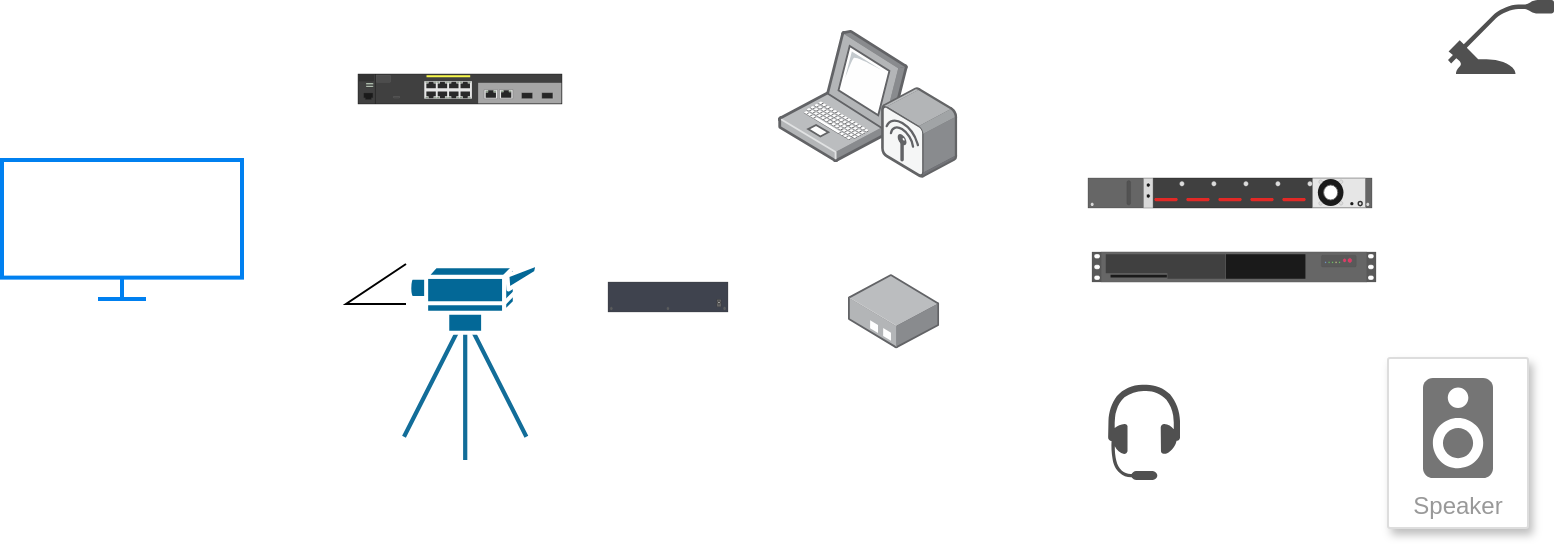 <mxfile version="21.1.5" type="github">
  <diagram id="prtHgNgQTEPvFCAcTncT" name="Page-1">
    <mxGraphModel dx="880" dy="1621" grid="1" gridSize="10" guides="1" tooltips="1" connect="1" arrows="1" fold="1" page="1" pageScale="1" pageWidth="827" pageHeight="1169" math="0" shadow="0">
      <root>
        <mxCell id="0" />
        <mxCell id="1" parent="0" />
        <mxCell id="UplaBGIvNCpctDgtjGbJ-2" value="" style="html=1;verticalLabelPosition=bottom;align=center;labelBackgroundColor=#ffffff;verticalAlign=top;strokeWidth=2;strokeColor=#0080F0;shadow=0;dashed=0;shape=mxgraph.ios7.icons.monitor;" vertex="1" parent="1">
          <mxGeometry x="17" y="-282" width="120" height="69.5" as="geometry" />
        </mxCell>
        <mxCell id="UplaBGIvNCpctDgtjGbJ-4" value="" style="shape=mxgraph.cisco.computers_and_peripherals.video_camera;html=1;pointerEvents=1;dashed=0;fillColor=#036897;strokeColor=#ffffff;strokeWidth=2;verticalLabelPosition=bottom;verticalAlign=top;align=center;outlineConnect=0;" vertex="1" parent="1">
          <mxGeometry x="218" y="-230" width="67" height="98" as="geometry" />
        </mxCell>
        <mxCell id="UplaBGIvNCpctDgtjGbJ-8" value="" style="html=1;verticalLabelPosition=bottom;verticalAlign=top;outlineConnect=0;shadow=0;dashed=0;shape=mxgraph.rack.hpe_aruba.switches.j9780a_2530_8_poeplus_front;" vertex="1" parent="1">
          <mxGeometry x="195" y="-325" width="102" height="15" as="geometry" />
        </mxCell>
        <mxCell id="UplaBGIvNCpctDgtjGbJ-9" value="" style="shape=mxgraph.pid.apparatus_elements.support_bracket;html=1;pointerEvents=1;align=center;verticalLabelPosition=bottom;verticalAlign=top;dashed=0;" vertex="1" parent="1">
          <mxGeometry x="189" y="-230" width="30" height="20" as="geometry" />
        </mxCell>
        <mxCell id="UplaBGIvNCpctDgtjGbJ-11" value="" style="html=1;verticalLabelPosition=bottom;verticalAlign=top;outlineConnect=0;shadow=0;dashed=0;shape=mxgraph.rack.hpe_aruba.switches.j9780a_2530_8_poeplus_rear;" vertex="1" parent="1">
          <mxGeometry x="320" y="-221" width="60" height="15" as="geometry" />
        </mxCell>
        <mxCell id="UplaBGIvNCpctDgtjGbJ-12" value="" style="image;points=[];aspect=fixed;html=1;align=center;shadow=0;dashed=0;image=img/lib/allied_telesis/wireless/Laptop_Wireless.svg;" vertex="1" parent="1">
          <mxGeometry x="405" y="-347" width="89.75" height="73.86" as="geometry" />
        </mxCell>
        <mxCell id="UplaBGIvNCpctDgtjGbJ-13" value="" style="image;points=[];aspect=fixed;html=1;align=center;shadow=0;dashed=0;image=img/lib/allied_telesis/media_converters/Media_Converter_Standalone.svg;" vertex="1" parent="1">
          <mxGeometry x="440" y="-225" width="45.6" height="37.2" as="geometry" />
        </mxCell>
        <mxCell id="UplaBGIvNCpctDgtjGbJ-14" value="" style="html=1;verticalLabelPosition=bottom;verticalAlign=top;outlineConnect=0;shadow=0;dashed=0;shape=mxgraph.rack.hpe_aruba.gateways_controllers.aruba_7280_mobility_controller_rear;" vertex="1" parent="1">
          <mxGeometry x="560" y="-273" width="142" height="15" as="geometry" />
        </mxCell>
        <mxCell id="UplaBGIvNCpctDgtjGbJ-15" value="" style="html=1;verticalLabelPosition=bottom;verticalAlign=top;outlineConnect=0;shadow=0;dashed=0;shape=mxgraph.rack.hpe_aruba.gateways_controllers.aruba_clearpass_c1000_front;" vertex="1" parent="1">
          <mxGeometry x="562" y="-236" width="142" height="15" as="geometry" />
        </mxCell>
        <mxCell id="UplaBGIvNCpctDgtjGbJ-16" value="" style="sketch=0;pointerEvents=1;shadow=0;dashed=0;html=1;strokeColor=none;fillColor=#505050;labelPosition=center;verticalLabelPosition=bottom;verticalAlign=top;outlineConnect=0;align=center;shape=mxgraph.office.devices.headset;" vertex="1" parent="1">
          <mxGeometry x="570" y="-170" width="36" height="48" as="geometry" />
        </mxCell>
        <mxCell id="UplaBGIvNCpctDgtjGbJ-17" value="" style="sketch=0;pointerEvents=1;shadow=0;dashed=0;html=1;strokeColor=none;fillColor=#505050;labelPosition=center;verticalLabelPosition=bottom;verticalAlign=top;outlineConnect=0;align=center;shape=mxgraph.office.devices.microphone;" vertex="1" parent="1">
          <mxGeometry x="740" y="-362" width="53" height="37" as="geometry" />
        </mxCell>
        <mxCell id="UplaBGIvNCpctDgtjGbJ-18" value="Speaker" style="strokeColor=#dddddd;shadow=1;strokeWidth=1;rounded=1;absoluteArcSize=1;arcSize=2;labelPosition=center;verticalLabelPosition=middle;align=center;verticalAlign=bottom;spacingLeft=0;fontColor=#999999;fontSize=12;whiteSpace=wrap;spacingBottom=2;html=1;" vertex="1" parent="1">
          <mxGeometry x="710" y="-183" width="70" height="85" as="geometry" />
        </mxCell>
        <mxCell id="UplaBGIvNCpctDgtjGbJ-19" value="" style="sketch=0;dashed=0;connectable=0;html=1;fillColor=#757575;strokeColor=none;shape=mxgraph.gcp2.speaker;part=1;" vertex="1" parent="UplaBGIvNCpctDgtjGbJ-18">
          <mxGeometry x="0.5" width="35" height="50" relative="1" as="geometry">
            <mxPoint x="-17.5" y="10" as="offset" />
          </mxGeometry>
        </mxCell>
      </root>
    </mxGraphModel>
  </diagram>
</mxfile>
